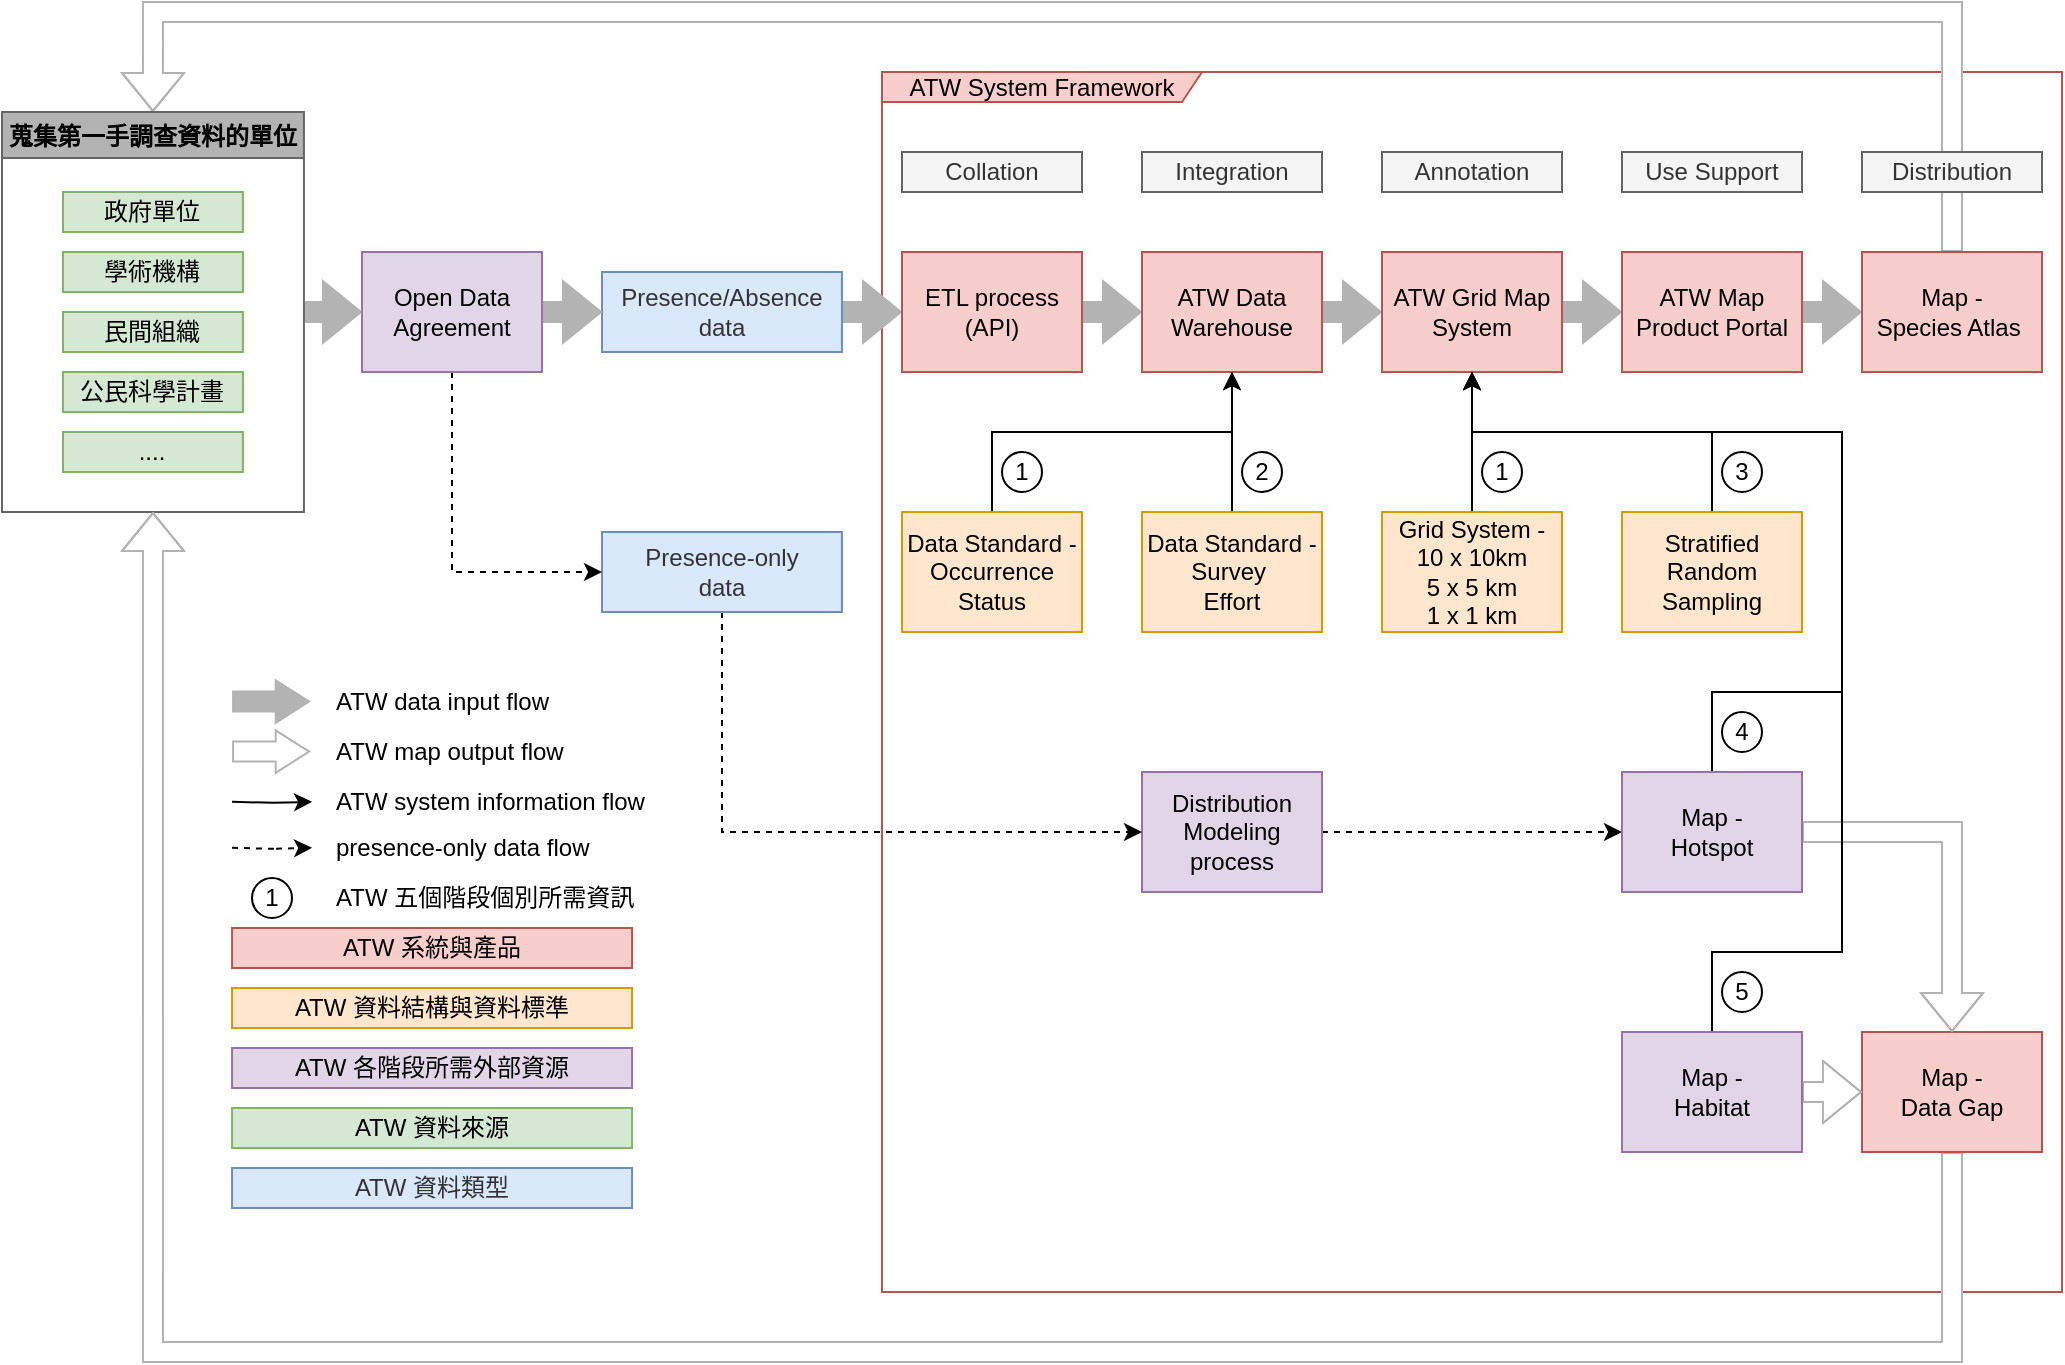 <mxfile version="20.2.7" type="github">
  <diagram id="yPxyJZ8AM_hMuL3Unpa9" name="gitflow">
    <mxGraphModel dx="1907" dy="1042" grid="1" gridSize="10" guides="1" tooltips="1" connect="1" arrows="1" fold="1" page="1" pageScale="1" pageWidth="1100" pageHeight="850" math="0" shadow="0">
      <root>
        <mxCell id="0" />
        <mxCell id="1" parent="0" />
        <mxCell id="zMD3a8PgaSSyt_58J0AG-87" value="ATW System Framework" style="shape=umlFrame;whiteSpace=wrap;html=1;strokeColor=#B85450;fillColor=#F8CECC;width=160;height=15;" vertex="1" parent="1">
          <mxGeometry x="475" y="70" width="590" height="610" as="geometry" />
        </mxCell>
        <mxCell id="zMD3a8PgaSSyt_58J0AG-43" style="edgeStyle=orthogonalEdgeStyle;shape=flexArrow;rounded=0;orthogonalLoop=1;jettySize=auto;html=1;exitX=1;exitY=0.5;exitDx=0;exitDy=0;strokeColor=#B3B3B3;fillColor=#B3B3B3;entryX=0;entryY=0.5;entryDx=0;entryDy=0;" edge="1" parent="1" source="wNirQLLH8MLSw10efOMB-177" target="wNirQLLH8MLSw10efOMB-178">
          <mxGeometry relative="1" as="geometry">
            <mxPoint x="490" y="190" as="targetPoint" />
          </mxGeometry>
        </mxCell>
        <mxCell id="wNirQLLH8MLSw10efOMB-177" value="Presence/Absence data" style="text;html=1;strokeColor=#6C8EBF;fillColor=#DAE8FC;align=center;verticalAlign=middle;whiteSpace=wrap;rounded=0;fontColor=#333333;rotation=0;" parent="1" vertex="1">
          <mxGeometry x="335" y="170" width="119.97" height="40" as="geometry" />
        </mxCell>
        <mxCell id="zMD3a8PgaSSyt_58J0AG-35" style="edgeStyle=orthogonalEdgeStyle;shape=flexArrow;rounded=0;orthogonalLoop=1;jettySize=auto;html=1;exitX=1;exitY=0.5;exitDx=0;exitDy=0;entryX=0;entryY=0.5;entryDx=0;entryDy=0;strokeColor=#B3B3B3;fillColor=#B3B3B3;" edge="1" parent="1" source="wNirQLLH8MLSw10efOMB-178" target="wNirQLLH8MLSw10efOMB-179">
          <mxGeometry relative="1" as="geometry" />
        </mxCell>
        <mxCell id="wNirQLLH8MLSw10efOMB-178" value="ETL process&lt;br&gt;&lt;div&gt;(API)&lt;/div&gt;" style="text;html=1;strokeColor=#B85450;fillColor=#F8CECC;align=center;verticalAlign=middle;whiteSpace=wrap;rounded=0;" parent="1" vertex="1">
          <mxGeometry x="485" y="160" width="90" height="60" as="geometry" />
        </mxCell>
        <mxCell id="zMD3a8PgaSSyt_58J0AG-26" style="edgeStyle=orthogonalEdgeStyle;shape=flexArrow;rounded=0;orthogonalLoop=1;jettySize=auto;html=1;exitX=1;exitY=0.5;exitDx=0;exitDy=0;entryX=0;entryY=0.5;entryDx=0;entryDy=0;strokeColor=#B3B3B3;fillColor=#B3B3B3;" edge="1" parent="1" source="wNirQLLH8MLSw10efOMB-179" target="wNirQLLH8MLSw10efOMB-181">
          <mxGeometry relative="1" as="geometry" />
        </mxCell>
        <mxCell id="wNirQLLH8MLSw10efOMB-179" value="ATW Data Warehouse" style="text;html=1;strokeColor=#B85450;fillColor=#F8CECC;align=center;verticalAlign=middle;whiteSpace=wrap;rounded=0;" parent="1" vertex="1">
          <mxGeometry x="605" y="160" width="90" height="60" as="geometry" />
        </mxCell>
        <mxCell id="zMD3a8PgaSSyt_58J0AG-44" style="edgeStyle=orthogonalEdgeStyle;shape=flexArrow;rounded=0;orthogonalLoop=1;jettySize=auto;html=1;exitX=1;exitY=0.5;exitDx=0;exitDy=0;entryX=0;entryY=0.5;entryDx=0;entryDy=0;strokeColor=#B3B3B3;fillColor=#B3B3B3;" edge="1" parent="1" source="wNirQLLH8MLSw10efOMB-181" target="wNirQLLH8MLSw10efOMB-187">
          <mxGeometry relative="1" as="geometry" />
        </mxCell>
        <mxCell id="wNirQLLH8MLSw10efOMB-181" value="ATW Grid Map System" style="text;html=1;strokeColor=#B85450;fillColor=#F8CECC;align=center;verticalAlign=middle;whiteSpace=wrap;rounded=0;" parent="1" vertex="1">
          <mxGeometry x="725" y="160" width="90" height="60" as="geometry" />
        </mxCell>
        <mxCell id="wNirQLLH8MLSw10efOMB-182" value="Collation" style="text;html=1;strokeColor=#666666;fillColor=#F5F5F5;align=center;verticalAlign=middle;whiteSpace=wrap;rounded=0;fontColor=#333333;" parent="1" vertex="1">
          <mxGeometry x="485" y="110" width="90" height="20" as="geometry" />
        </mxCell>
        <mxCell id="wNirQLLH8MLSw10efOMB-184" value="Integration" style="text;html=1;strokeColor=#666666;fillColor=#F5F5F5;align=center;verticalAlign=middle;whiteSpace=wrap;rounded=0;fontColor=#333333;" parent="1" vertex="1">
          <mxGeometry x="605.0" y="110" width="90" height="20" as="geometry" />
        </mxCell>
        <mxCell id="wNirQLLH8MLSw10efOMB-185" value="Annotation" style="text;html=1;strokeColor=#666666;fillColor=#F5F5F5;align=center;verticalAlign=middle;whiteSpace=wrap;rounded=0;fontColor=#333333;" parent="1" vertex="1">
          <mxGeometry x="725.0" y="110" width="90" height="20" as="geometry" />
        </mxCell>
        <mxCell id="zMD3a8PgaSSyt_58J0AG-11" style="edgeStyle=orthogonalEdgeStyle;shape=flexArrow;rounded=0;orthogonalLoop=1;jettySize=auto;html=1;exitX=1;exitY=0.5;exitDx=0;exitDy=0;entryX=0;entryY=0.5;entryDx=0;entryDy=0;fillColor=#B3B3B3;strokeColor=#B3B3B3;" edge="1" parent="1" source="wNirQLLH8MLSw10efOMB-187" target="wNirQLLH8MLSw10efOMB-197">
          <mxGeometry relative="1" as="geometry" />
        </mxCell>
        <mxCell id="wNirQLLH8MLSw10efOMB-187" value="&lt;div&gt;ATW Map Product Portal&lt;/div&gt;" style="text;html=1;strokeColor=#B85450;fillColor=#F8CECC;align=center;verticalAlign=middle;whiteSpace=wrap;rounded=0;" parent="1" vertex="1">
          <mxGeometry x="845" y="160" width="90" height="60" as="geometry" />
        </mxCell>
        <mxCell id="zMD3a8PgaSSyt_58J0AG-82" style="edgeStyle=orthogonalEdgeStyle;shape=flexArrow;rounded=0;orthogonalLoop=1;jettySize=auto;html=1;exitX=0.5;exitY=0;exitDx=0;exitDy=0;entryX=0.5;entryY=0;entryDx=0;entryDy=0;strokeColor=#B3B3B3;fillColor=#FFFFFF;" edge="1" parent="1" source="wNirQLLH8MLSw10efOMB-197" target="wNirQLLH8MLSw10efOMB-229">
          <mxGeometry relative="1" as="geometry">
            <Array as="points">
              <mxPoint x="1010" y="40" />
              <mxPoint x="111" y="40" />
            </Array>
          </mxGeometry>
        </mxCell>
        <mxCell id="wNirQLLH8MLSw10efOMB-197" value="Map -&lt;br&gt;Species Atlas&amp;nbsp;" style="text;html=1;strokeColor=#B85450;fillColor=#F8CECC;align=center;verticalAlign=middle;whiteSpace=wrap;rounded=0;" parent="1" vertex="1">
          <mxGeometry x="965" y="160" width="90" height="60" as="geometry" />
        </mxCell>
        <mxCell id="wNirQLLH8MLSw10efOMB-275" style="edgeStyle=orthogonalEdgeStyle;rounded=0;orthogonalLoop=1;jettySize=auto;html=1;exitX=1;exitY=0.5;exitDx=0;exitDy=0;entryX=0;entryY=0.5;entryDx=0;entryDy=0;shadow=0;dashed=1" parent="1" source="wNirQLLH8MLSw10efOMB-215" target="wNirQLLH8MLSw10efOMB-274" edge="1">
          <mxGeometry relative="1" as="geometry" />
        </mxCell>
        <mxCell id="wNirQLLH8MLSw10efOMB-215" value="Distribution Modeling process" style="text;html=1;strokeColor=#9673A6;fillColor=#E1D5E7;align=center;verticalAlign=middle;whiteSpace=wrap;rounded=0;" parent="1" vertex="1">
          <mxGeometry x="605" y="420" width="90" height="60" as="geometry" />
        </mxCell>
        <mxCell id="wNirQLLH8MLSw10efOMB-261" style="edgeStyle=orthogonalEdgeStyle;rounded=0;orthogonalLoop=1;jettySize=auto;html=1;exitX=0.5;exitY=1;exitDx=0;exitDy=0;shadow=0;dashed=1;entryX=0;entryY=0.5;entryDx=0;entryDy=0;" parent="1" source="wNirQLLH8MLSw10efOMB-221" target="wNirQLLH8MLSw10efOMB-215" edge="1">
          <mxGeometry relative="1" as="geometry">
            <mxPoint x="409.985" y="410" as="targetPoint" />
          </mxGeometry>
        </mxCell>
        <mxCell id="wNirQLLH8MLSw10efOMB-221" value="&lt;div&gt;Presence-only &lt;br&gt;&lt;/div&gt;&lt;div&gt;data&lt;/div&gt;" style="text;html=1;strokeColor=#6C8EBF;fillColor=#DAE8FC;align=center;verticalAlign=middle;whiteSpace=wrap;rounded=0;fontColor=#333333;rotation=0;" parent="1" vertex="1">
          <mxGeometry x="335" y="300" width="119.97" height="40" as="geometry" />
        </mxCell>
        <mxCell id="zMD3a8PgaSSyt_58J0AG-20" style="edgeStyle=orthogonalEdgeStyle;shape=flexArrow;rounded=0;orthogonalLoop=1;jettySize=auto;html=1;exitX=1;exitY=0.5;exitDx=0;exitDy=0;entryX=0;entryY=0.5;entryDx=0;entryDy=0;strokeColor=#B3B3B3;fillColor=#B3B3B3;" edge="1" parent="1" source="wNirQLLH8MLSw10efOMB-229" target="wNirQLLH8MLSw10efOMB-291">
          <mxGeometry relative="1" as="geometry" />
        </mxCell>
        <mxCell id="zMD3a8PgaSSyt_58J0AG-85" style="edgeStyle=orthogonalEdgeStyle;rounded=0;orthogonalLoop=1;jettySize=auto;html=1;exitX=1;exitY=0.75;exitDx=0;exitDy=0;strokeColor=#000000;fillColor=#FFFFFF;dashed=1" edge="1" parent="1">
          <mxGeometry relative="1" as="geometry">
            <mxPoint x="190.03" y="457.92" as="targetPoint" />
            <mxPoint x="150.0" y="457.92" as="sourcePoint" />
          </mxGeometry>
        </mxCell>
        <mxCell id="wNirQLLH8MLSw10efOMB-229" value="蒐集第一手調查資料的單位" style="swimlane;strokeColor=#666666;fillColor=#B3B3B3;" parent="1" vertex="1">
          <mxGeometry x="35" y="90" width="150.97" height="200" as="geometry" />
        </mxCell>
        <mxCell id="LrrF8SH-wDORo9SXBC3b-177" value="政府單位" style="text;html=1;strokeColor=#82B366;fillColor=#D5E8D4;align=center;verticalAlign=middle;whiteSpace=wrap;rounded=0;" parent="wNirQLLH8MLSw10efOMB-229" vertex="1">
          <mxGeometry x="30.48" y="40" width="90" height="20" as="geometry" />
        </mxCell>
        <mxCell id="LrrF8SH-wDORo9SXBC3b-178" value="學術機構" style="text;html=1;strokeColor=#82B366;fillColor=#D5E8D4;align=center;verticalAlign=middle;whiteSpace=wrap;rounded=0;" parent="wNirQLLH8MLSw10efOMB-229" vertex="1">
          <mxGeometry x="30.48" y="70" width="90" height="20" as="geometry" />
        </mxCell>
        <mxCell id="LrrF8SH-wDORo9SXBC3b-181" value="民間組織" style="text;html=1;strokeColor=#82B366;fillColor=#D5E8D4;align=center;verticalAlign=middle;whiteSpace=wrap;rounded=0;fontSize=12;" parent="wNirQLLH8MLSw10efOMB-229" vertex="1">
          <mxGeometry x="30.48" y="100" width="90" height="20" as="geometry" />
        </mxCell>
        <mxCell id="wNirQLLH8MLSw10efOMB-196" value="公民科學計畫" style="text;html=1;strokeColor=#82B366;fillColor=#D5E8D4;align=center;verticalAlign=middle;whiteSpace=wrap;rounded=0;" parent="wNirQLLH8MLSw10efOMB-229" vertex="1">
          <mxGeometry x="30.48" y="130" width="90" height="20" as="geometry" />
        </mxCell>
        <mxCell id="wNirQLLH8MLSw10efOMB-262" value="...." style="text;html=1;strokeColor=#82B366;fillColor=#D5E8D4;align=center;verticalAlign=middle;whiteSpace=wrap;rounded=0;" parent="wNirQLLH8MLSw10efOMB-229" vertex="1">
          <mxGeometry x="30.48" y="160" width="90" height="20" as="geometry" />
        </mxCell>
        <mxCell id="wNirQLLH8MLSw10efOMB-271" style="edgeStyle=orthogonalEdgeStyle;rounded=0;orthogonalLoop=1;jettySize=auto;html=1;exitX=0.5;exitY=0;exitDx=0;exitDy=0;shadow=0;" parent="1" source="wNirQLLH8MLSw10efOMB-242" target="wNirQLLH8MLSw10efOMB-181" edge="1">
          <mxGeometry relative="1" as="geometry" />
        </mxCell>
        <mxCell id="wNirQLLH8MLSw10efOMB-242" value="Grid System -&lt;br&gt;10 x 10km&lt;br&gt;5 x 5 km&lt;br&gt;1 x 1 km" style="text;html=1;strokeColor=#D79B00;fillColor=#FFE6CC;align=center;verticalAlign=middle;whiteSpace=wrap;rounded=0;" parent="1" vertex="1">
          <mxGeometry x="725.0" y="290" width="90" height="60" as="geometry" />
        </mxCell>
        <mxCell id="zMD3a8PgaSSyt_58J0AG-79" style="edgeStyle=orthogonalEdgeStyle;shape=flexArrow;rounded=0;orthogonalLoop=1;jettySize=auto;html=1;exitX=0.5;exitY=1;exitDx=0;exitDy=0;entryX=0.5;entryY=1;entryDx=0;entryDy=0;strokeColor=#B3B3B3;fillColor=#FFFFFF;" edge="1" parent="1" source="wNirQLLH8MLSw10efOMB-244" target="wNirQLLH8MLSw10efOMB-229">
          <mxGeometry relative="1" as="geometry">
            <Array as="points">
              <mxPoint x="1010" y="710" />
              <mxPoint x="111" y="710" />
            </Array>
          </mxGeometry>
        </mxCell>
        <mxCell id="wNirQLLH8MLSw10efOMB-244" value="Map -&lt;br&gt;Data Gap" style="text;html=1;strokeColor=#B85450;fillColor=#F8CECC;align=center;verticalAlign=middle;whiteSpace=wrap;rounded=0;" parent="1" vertex="1">
          <mxGeometry x="965.0" y="550" width="90" height="60" as="geometry" />
        </mxCell>
        <mxCell id="zMD3a8PgaSSyt_58J0AG-37" style="edgeStyle=orthogonalEdgeStyle;rounded=0;orthogonalLoop=1;jettySize=auto;html=1;exitX=0.5;exitY=0;exitDx=0;exitDy=0;strokeColor=#000000;fillColor=#B3B3B3;" edge="1" parent="1" source="wNirQLLH8MLSw10efOMB-251" target="wNirQLLH8MLSw10efOMB-179">
          <mxGeometry relative="1" as="geometry">
            <Array as="points">
              <mxPoint x="530" y="250" />
              <mxPoint x="650" y="250" />
            </Array>
          </mxGeometry>
        </mxCell>
        <mxCell id="wNirQLLH8MLSw10efOMB-251" value="&lt;div&gt;Data Standard&lt;span style=&quot;background-color: initial;&quot;&gt;&amp;nbsp;- Occurrence Status&lt;/span&gt;&lt;/div&gt;" style="text;html=1;strokeColor=#D79B00;fillColor=#FFE6CC;align=center;verticalAlign=middle;whiteSpace=wrap;rounded=0;" parent="1" vertex="1">
          <mxGeometry x="485.0" y="290" width="90" height="60" as="geometry" />
        </mxCell>
        <mxCell id="zMD3a8PgaSSyt_58J0AG-39" style="edgeStyle=orthogonalEdgeStyle;rounded=0;orthogonalLoop=1;jettySize=auto;html=1;exitX=0.5;exitY=0;exitDx=0;exitDy=0;entryX=0.5;entryY=1;entryDx=0;entryDy=0;strokeColor=#000000;fillColor=#B3B3B3;" edge="1" parent="1" source="wNirQLLH8MLSw10efOMB-266" target="wNirQLLH8MLSw10efOMB-179">
          <mxGeometry relative="1" as="geometry" />
        </mxCell>
        <mxCell id="wNirQLLH8MLSw10efOMB-266" value="&lt;div&gt;Data Standard&lt;span style=&quot;background-color: initial;&quot;&gt;&amp;nbsp;- Survey&amp;nbsp;&lt;/span&gt;&lt;/div&gt;&lt;div&gt;&lt;span style=&quot;background-color: initial;&quot;&gt;Effort&lt;/span&gt;&lt;/div&gt;" style="text;html=1;strokeColor=#D79B00;fillColor=#FFE6CC;align=center;verticalAlign=middle;whiteSpace=wrap;rounded=0;" parent="1" vertex="1">
          <mxGeometry x="605.0" y="290" width="90" height="60" as="geometry" />
        </mxCell>
        <mxCell id="zMD3a8PgaSSyt_58J0AG-1" style="edgeStyle=orthogonalEdgeStyle;shape=flexArrow;rounded=0;orthogonalLoop=1;jettySize=auto;html=1;exitX=1;exitY=0.5;exitDx=0;exitDy=0;entryX=0.5;entryY=0;entryDx=0;entryDy=0;fillColor=#FFFFFF;strokeColor=#B3B3B3;" edge="1" parent="1" source="wNirQLLH8MLSw10efOMB-274" target="wNirQLLH8MLSw10efOMB-244">
          <mxGeometry relative="1" as="geometry" />
        </mxCell>
        <mxCell id="zMD3a8PgaSSyt_58J0AG-71" style="edgeStyle=orthogonalEdgeStyle;rounded=0;orthogonalLoop=1;jettySize=auto;html=1;exitX=0.5;exitY=0;exitDx=0;exitDy=0;entryX=0.5;entryY=1;entryDx=0;entryDy=0;strokeColor=#000000;fillColor=#FFFFFF;" edge="1" parent="1" source="wNirQLLH8MLSw10efOMB-274" target="wNirQLLH8MLSw10efOMB-181">
          <mxGeometry relative="1" as="geometry">
            <Array as="points">
              <mxPoint x="890" y="380" />
              <mxPoint x="955" y="380" />
              <mxPoint x="955" y="250" />
              <mxPoint x="770" y="250" />
            </Array>
          </mxGeometry>
        </mxCell>
        <mxCell id="wNirQLLH8MLSw10efOMB-274" value="Map - &lt;br&gt;Hotspot" style="text;html=1;strokeColor=#9673A6;fillColor=#E1D5E7;align=center;verticalAlign=middle;whiteSpace=wrap;rounded=0;" parent="1" vertex="1">
          <mxGeometry x="845.0" y="420" width="90" height="60" as="geometry" />
        </mxCell>
        <mxCell id="zMD3a8PgaSSyt_58J0AG-2" value="" style="edgeStyle=orthogonalEdgeStyle;shape=flexArrow;rounded=0;orthogonalLoop=1;jettySize=auto;html=1;fillColor=#FFFFFF;strokeColor=#B3B3B3;" edge="1" parent="1" source="wNirQLLH8MLSw10efOMB-278" target="wNirQLLH8MLSw10efOMB-244">
          <mxGeometry relative="1" as="geometry" />
        </mxCell>
        <mxCell id="zMD3a8PgaSSyt_58J0AG-73" style="edgeStyle=orthogonalEdgeStyle;rounded=0;orthogonalLoop=1;jettySize=auto;html=1;exitX=0.5;exitY=0;exitDx=0;exitDy=0;entryX=0.5;entryY=1;entryDx=0;entryDy=0;strokeColor=#000000;fillColor=#FFFFFF;" edge="1" parent="1" source="wNirQLLH8MLSw10efOMB-278" target="wNirQLLH8MLSw10efOMB-181">
          <mxGeometry relative="1" as="geometry">
            <Array as="points">
              <mxPoint x="890" y="510" />
              <mxPoint x="955" y="510" />
              <mxPoint x="955" y="250" />
              <mxPoint x="770" y="250" />
            </Array>
          </mxGeometry>
        </mxCell>
        <mxCell id="wNirQLLH8MLSw10efOMB-278" value="Map - &lt;br&gt;Habitat" style="text;html=1;strokeColor=#9673A6;fillColor=#E1D5E7;align=center;verticalAlign=middle;whiteSpace=wrap;rounded=0;" parent="1" vertex="1">
          <mxGeometry x="845.0" y="550" width="90" height="60" as="geometry" />
        </mxCell>
        <mxCell id="wNirQLLH8MLSw10efOMB-284" value="Use Support" style="text;html=1;strokeColor=#666666;fillColor=#F5F5F5;align=center;verticalAlign=middle;whiteSpace=wrap;rounded=0;fontColor=#333333;" parent="1" vertex="1">
          <mxGeometry x="845.0" y="110" width="90" height="20" as="geometry" />
        </mxCell>
        <mxCell id="wNirQLLH8MLSw10efOMB-285" value="Distribution" style="text;html=1;strokeColor=#666666;fillColor=#F5F5F5;align=center;verticalAlign=middle;whiteSpace=wrap;rounded=0;fontColor=#333333;" parent="1" vertex="1">
          <mxGeometry x="965.0" y="110" width="90" height="20" as="geometry" />
        </mxCell>
        <mxCell id="wNirQLLH8MLSw10efOMB-296" style="edgeStyle=orthogonalEdgeStyle;rounded=0;orthogonalLoop=1;jettySize=auto;html=1;exitX=0.5;exitY=1;exitDx=0;exitDy=0;entryX=0;entryY=0.5;entryDx=0;entryDy=0;shadow=0;dashed=1" parent="1" source="wNirQLLH8MLSw10efOMB-291" target="wNirQLLH8MLSw10efOMB-221" edge="1">
          <mxGeometry relative="1" as="geometry" />
        </mxCell>
        <mxCell id="zMD3a8PgaSSyt_58J0AG-15" style="edgeStyle=orthogonalEdgeStyle;shape=flexArrow;rounded=0;orthogonalLoop=1;jettySize=auto;html=1;exitX=1;exitY=0.5;exitDx=0;exitDy=0;entryX=0;entryY=0.5;entryDx=0;entryDy=0;strokeColor=#B3B3B3;fillColor=#B3B3B3;" edge="1" parent="1" source="wNirQLLH8MLSw10efOMB-291" target="wNirQLLH8MLSw10efOMB-177">
          <mxGeometry relative="1" as="geometry" />
        </mxCell>
        <mxCell id="wNirQLLH8MLSw10efOMB-291" value="Open Data Agreement" style="text;html=1;strokeColor=#9673A6;fillColor=#E1D5E7;align=center;verticalAlign=middle;whiteSpace=wrap;rounded=0;" parent="1" vertex="1">
          <mxGeometry x="215" y="160" width="90" height="60" as="geometry" />
        </mxCell>
        <mxCell id="zMD3a8PgaSSyt_58J0AG-46" value="1" style="ellipse;whiteSpace=wrap;html=1;aspect=fixed;" vertex="1" parent="1">
          <mxGeometry x="535" y="260" width="20" height="20" as="geometry" />
        </mxCell>
        <mxCell id="zMD3a8PgaSSyt_58J0AG-47" value="2" style="ellipse;whiteSpace=wrap;html=1;aspect=fixed;" vertex="1" parent="1">
          <mxGeometry x="655" y="260" width="20" height="20" as="geometry" />
        </mxCell>
        <mxCell id="zMD3a8PgaSSyt_58J0AG-49" value="1" style="ellipse;whiteSpace=wrap;html=1;aspect=fixed;" vertex="1" parent="1">
          <mxGeometry x="775" y="260" width="20" height="20" as="geometry" />
        </mxCell>
        <mxCell id="zMD3a8PgaSSyt_58J0AG-50" value="4" style="ellipse;whiteSpace=wrap;html=1;aspect=fixed;" vertex="1" parent="1">
          <mxGeometry x="895" y="390" width="20" height="20" as="geometry" />
        </mxCell>
        <mxCell id="zMD3a8PgaSSyt_58J0AG-53" value="5" style="ellipse;whiteSpace=wrap;html=1;aspect=fixed;" vertex="1" parent="1">
          <mxGeometry x="895" y="520" width="20" height="20" as="geometry" />
        </mxCell>
        <mxCell id="zMD3a8PgaSSyt_58J0AG-60" style="edgeStyle=orthogonalEdgeStyle;rounded=0;orthogonalLoop=1;jettySize=auto;html=1;exitX=0.5;exitY=0;exitDx=0;exitDy=0;entryX=0.5;entryY=1;entryDx=0;entryDy=0;strokeColor=#000000;fillColor=#FFFFFF;" edge="1" parent="1" source="zMD3a8PgaSSyt_58J0AG-55" target="wNirQLLH8MLSw10efOMB-181">
          <mxGeometry relative="1" as="geometry">
            <Array as="points">
              <mxPoint x="890" y="250" />
              <mxPoint x="770" y="250" />
            </Array>
          </mxGeometry>
        </mxCell>
        <mxCell id="zMD3a8PgaSSyt_58J0AG-55" value="Stratified Random Sampling" style="text;html=1;strokeColor=#D79B00;fillColor=#FFE6CC;align=center;verticalAlign=middle;whiteSpace=wrap;rounded=0;" vertex="1" parent="1">
          <mxGeometry x="845.0" y="290" width="90" height="60" as="geometry" />
        </mxCell>
        <mxCell id="zMD3a8PgaSSyt_58J0AG-61" value="3" style="ellipse;whiteSpace=wrap;html=1;aspect=fixed;" vertex="1" parent="1">
          <mxGeometry x="895" y="260" width="20" height="20" as="geometry" />
        </mxCell>
        <mxCell id="zMD3a8PgaSSyt_58J0AG-86" style="edgeStyle=orthogonalEdgeStyle;rounded=0;orthogonalLoop=1;jettySize=auto;html=1;exitX=1;exitY=0.75;exitDx=0;exitDy=0;strokeColor=#000000;fillColor=#FFFFFF;" edge="1" parent="1">
          <mxGeometry relative="1" as="geometry">
            <mxPoint x="190.04" y="434.92" as="targetPoint" />
            <mxPoint x="150.01" y="434.92" as="sourcePoint" />
          </mxGeometry>
        </mxCell>
        <mxCell id="zMD3a8PgaSSyt_58J0AG-89" value="ATW system information flow" style="text;html=1;align=left;verticalAlign=middle;resizable=0;points=[];autosize=1;strokeColor=none;fillColor=none;" vertex="1" parent="1">
          <mxGeometry x="200.04" y="420" width="180" height="30" as="geometry" />
        </mxCell>
        <mxCell id="zMD3a8PgaSSyt_58J0AG-90" value="ATW data input flow" style="text;html=1;align=left;verticalAlign=middle;resizable=0;points=[];autosize=1;strokeColor=none;fillColor=none;" vertex="1" parent="1">
          <mxGeometry x="200.03" y="370" width="130" height="30" as="geometry" />
        </mxCell>
        <mxCell id="zMD3a8PgaSSyt_58J0AG-91" value="ATW map output flow" style="text;html=1;align=left;verticalAlign=middle;resizable=0;points=[];autosize=1;strokeColor=none;fillColor=none;" vertex="1" parent="1">
          <mxGeometry x="200.03" y="395" width="140" height="30" as="geometry" />
        </mxCell>
        <mxCell id="zMD3a8PgaSSyt_58J0AG-92" value="presence-only data flow" style="text;html=1;align=left;verticalAlign=middle;resizable=0;points=[];autosize=1;strokeColor=none;fillColor=none;" vertex="1" parent="1">
          <mxGeometry x="200.03" y="443" width="150" height="30" as="geometry" />
        </mxCell>
        <mxCell id="zMD3a8PgaSSyt_58J0AG-93" style="edgeStyle=orthogonalEdgeStyle;shape=flexArrow;rounded=0;orthogonalLoop=1;jettySize=auto;html=1;entryX=0;entryY=0.5;entryDx=0;entryDy=0;strokeColor=#B3B3B3;fillColor=#B3B3B3;endWidth=10.256;endSize=5.241;" edge="1" parent="1">
          <mxGeometry relative="1" as="geometry">
            <mxPoint x="150.03" y="384.8" as="sourcePoint" />
            <mxPoint x="189.06" y="384.8" as="targetPoint" />
          </mxGeometry>
        </mxCell>
        <mxCell id="zMD3a8PgaSSyt_58J0AG-94" style="edgeStyle=orthogonalEdgeStyle;shape=flexArrow;rounded=0;orthogonalLoop=1;jettySize=auto;html=1;entryX=0;entryY=0.5;entryDx=0;entryDy=0;strokeColor=#B3B3B3;fillColor=#FFFFFF;endWidth=10.256;endSize=5.241;" edge="1" parent="1">
          <mxGeometry relative="1" as="geometry">
            <mxPoint x="150.03" y="409.8" as="sourcePoint" />
            <mxPoint x="189.06" y="409.8" as="targetPoint" />
          </mxGeometry>
        </mxCell>
        <mxCell id="zMD3a8PgaSSyt_58J0AG-95" value="ATW 資料來源" style="text;html=1;strokeColor=#82B366;fillColor=#D5E8D4;align=center;verticalAlign=middle;whiteSpace=wrap;rounded=0;" vertex="1" parent="1">
          <mxGeometry x="150.03" y="588" width="200" height="20" as="geometry" />
        </mxCell>
        <mxCell id="zMD3a8PgaSSyt_58J0AG-97" value="ATW 資料類型" style="text;html=1;strokeColor=#6C8EBF;fillColor=#DAE8FC;align=center;verticalAlign=middle;whiteSpace=wrap;rounded=0;fontColor=#333333;rotation=0;" vertex="1" parent="1">
          <mxGeometry x="150.03" y="618" width="200" height="20" as="geometry" />
        </mxCell>
        <mxCell id="zMD3a8PgaSSyt_58J0AG-98" value="ATW 系統與產品" style="text;html=1;strokeColor=#B85450;fillColor=#F8CECC;align=center;verticalAlign=middle;whiteSpace=wrap;rounded=0;" vertex="1" parent="1">
          <mxGeometry x="150.03" y="498" width="200" height="20" as="geometry" />
        </mxCell>
        <mxCell id="zMD3a8PgaSSyt_58J0AG-100" value="ATW 資料結構與資料標準" style="text;html=1;strokeColor=#D79B00;fillColor=#FFE6CC;align=center;verticalAlign=middle;whiteSpace=wrap;rounded=0;" vertex="1" parent="1">
          <mxGeometry x="150.03" y="528" width="200" height="20" as="geometry" />
        </mxCell>
        <mxCell id="zMD3a8PgaSSyt_58J0AG-101" value="ATW 各階段所需外部資源" style="text;html=1;strokeColor=#9673A6;fillColor=#E1D5E7;align=center;verticalAlign=middle;whiteSpace=wrap;rounded=0;" vertex="1" parent="1">
          <mxGeometry x="150.03" y="558" width="200" height="20" as="geometry" />
        </mxCell>
        <mxCell id="zMD3a8PgaSSyt_58J0AG-102" value="1" style="ellipse;whiteSpace=wrap;html=1;aspect=fixed;" vertex="1" parent="1">
          <mxGeometry x="160" y="473" width="20" height="20" as="geometry" />
        </mxCell>
        <mxCell id="zMD3a8PgaSSyt_58J0AG-104" value="ATW 五個階段個別所需資訊" style="text;html=1;align=left;verticalAlign=middle;resizable=0;points=[];autosize=1;strokeColor=none;fillColor=none;" vertex="1" parent="1">
          <mxGeometry x="200.03" y="468" width="170" height="30" as="geometry" />
        </mxCell>
      </root>
    </mxGraphModel>
  </diagram>
</mxfile>
